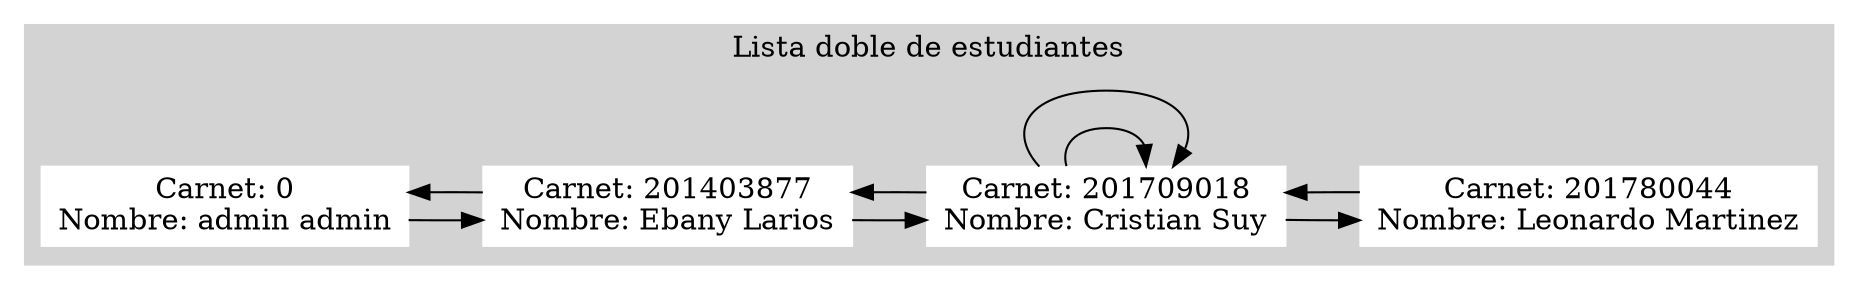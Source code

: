 digraph G {
rankdir=LR;
node [shape=record];
rankdir=LR;
subgraph cluster_0 {
style=filled;
color=lightgrey;
node [style=filled,color=white];
label = "Lista doble de estudiantes";
node0 [label = "Carnet: 0\nNombre: admin admin"];
node201403877 [label = "Carnet: 201403877\nNombre: Ebany Larios"];
node201709018 [label = "Carnet: 201709018\nNombre: Cristian Suy"];
node201709018 [label = "Carnet: 201709018\nNombre: Cristian Suy"];
node201780044 [label = "Carnet: 201780044\nNombre: Leonardo Martinez"];
node0 -> node201403877;
node201403877 -> node201709018;
node201403877 -> node0;
node201709018 -> node201709018;
node201709018 -> node201403877;
node201709018 -> node201780044;
node201709018 -> node201709018;
node201780044 -> node201709018;
}
}